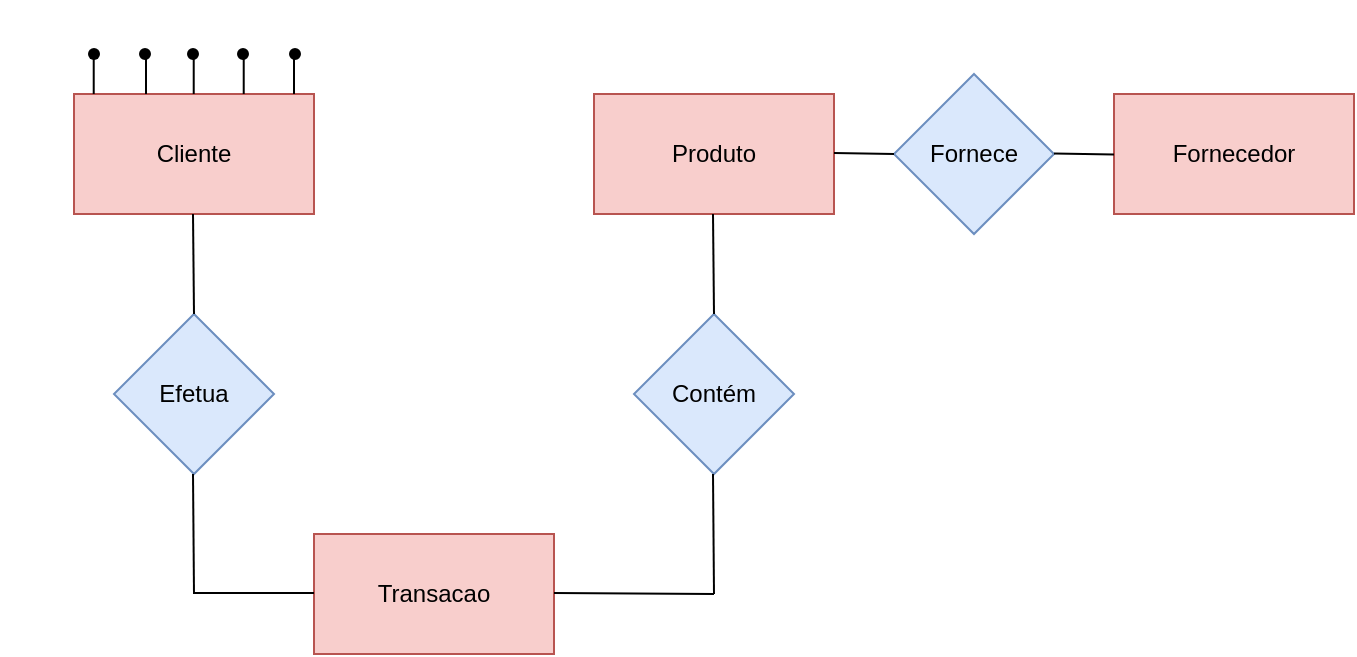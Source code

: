 <mxfile version="20.8.3" type="github">
  <diagram id="WcUE_By-wOnT4tQpPtWz" name="Página-1">
    <mxGraphModel dx="1000" dy="523" grid="1" gridSize="10" guides="1" tooltips="1" connect="1" arrows="1" fold="1" page="1" pageScale="1" pageWidth="827" pageHeight="1169" math="0" shadow="0">
      <root>
        <object label="" id="0">
          <mxCell />
        </object>
        <mxCell id="1" parent="0" />
        <mxCell id="16ACVwWChQ0P19Md0Vb3-1" value="&lt;font color=&quot;#000000&quot;&gt;Cliente&lt;/font&gt;" style="rounded=0;whiteSpace=wrap;html=1;fillColor=#f8cecc;strokeColor=#b85450;" vertex="1" parent="1">
          <mxGeometry x="80" y="160" width="120" height="60" as="geometry" />
        </mxCell>
        <mxCell id="16ACVwWChQ0P19Md0Vb3-2" value="&lt;font color=&quot;#000000&quot;&gt;Produto&lt;/font&gt;" style="rounded=0;whiteSpace=wrap;html=1;fillColor=#f8cecc;strokeColor=#b85450;" vertex="1" parent="1">
          <mxGeometry x="340" y="160" width="120" height="60" as="geometry" />
        </mxCell>
        <mxCell id="16ACVwWChQ0P19Md0Vb3-3" value="&lt;font color=&quot;#000000&quot;&gt;Fornecedor&lt;/font&gt;" style="rounded=0;whiteSpace=wrap;html=1;fillColor=#f8cecc;strokeColor=#b85450;" vertex="1" parent="1">
          <mxGeometry x="600" y="160" width="120" height="60" as="geometry" />
        </mxCell>
        <mxCell id="16ACVwWChQ0P19Md0Vb3-4" value="&lt;font color=&quot;#000000&quot;&gt;Transacao&lt;/font&gt;" style="rounded=0;whiteSpace=wrap;html=1;fillColor=#f8cecc;strokeColor=#b85450;" vertex="1" parent="1">
          <mxGeometry x="200" y="380" width="120" height="60" as="geometry" />
        </mxCell>
        <mxCell id="16ACVwWChQ0P19Md0Vb3-5" value="&lt;font color=&quot;#000000&quot;&gt;Contém&lt;/font&gt;" style="rhombus;whiteSpace=wrap;html=1;fillColor=#dae8fc;strokeColor=#6c8ebf;" vertex="1" parent="1">
          <mxGeometry x="360" y="270" width="80" height="80" as="geometry" />
        </mxCell>
        <mxCell id="16ACVwWChQ0P19Md0Vb3-6" value="&lt;font color=&quot;#000000&quot;&gt;Fornece&lt;/font&gt;" style="rhombus;whiteSpace=wrap;html=1;fillColor=#dae8fc;strokeColor=#6c8ebf;" vertex="1" parent="1">
          <mxGeometry x="490" y="150" width="80" height="80" as="geometry" />
        </mxCell>
        <mxCell id="16ACVwWChQ0P19Md0Vb3-7" value="&lt;font color=&quot;#000000&quot;&gt;Efetua&lt;/font&gt;" style="rhombus;whiteSpace=wrap;html=1;fillColor=#dae8fc;strokeColor=#6c8ebf;" vertex="1" parent="1">
          <mxGeometry x="100" y="270" width="80" height="80" as="geometry" />
        </mxCell>
        <mxCell id="16ACVwWChQ0P19Md0Vb3-9" value="" style="endArrow=none;html=1;rounded=0;" edge="1" parent="1">
          <mxGeometry width="50" height="50" relative="1" as="geometry">
            <mxPoint x="140" y="270" as="sourcePoint" />
            <mxPoint x="139.5" y="220" as="targetPoint" />
          </mxGeometry>
        </mxCell>
        <mxCell id="16ACVwWChQ0P19Md0Vb3-10" value="" style="endArrow=none;html=1;rounded=0;" edge="1" parent="1">
          <mxGeometry width="50" height="50" relative="1" as="geometry">
            <mxPoint x="140" y="410" as="sourcePoint" />
            <mxPoint x="139.5" y="350" as="targetPoint" />
          </mxGeometry>
        </mxCell>
        <mxCell id="16ACVwWChQ0P19Md0Vb3-11" value="" style="endArrow=none;html=1;rounded=0;" edge="1" parent="1">
          <mxGeometry width="50" height="50" relative="1" as="geometry">
            <mxPoint x="400" y="410" as="sourcePoint" />
            <mxPoint x="320" y="409.5" as="targetPoint" />
          </mxGeometry>
        </mxCell>
        <mxCell id="16ACVwWChQ0P19Md0Vb3-12" value="" style="endArrow=none;html=1;rounded=0;" edge="1" parent="1">
          <mxGeometry width="50" height="50" relative="1" as="geometry">
            <mxPoint x="200" y="409.5" as="sourcePoint" />
            <mxPoint x="139.5" y="409.5" as="targetPoint" />
          </mxGeometry>
        </mxCell>
        <mxCell id="16ACVwWChQ0P19Md0Vb3-13" value="" style="endArrow=none;html=1;rounded=0;" edge="1" parent="1">
          <mxGeometry width="50" height="50" relative="1" as="geometry">
            <mxPoint x="400" y="410" as="sourcePoint" />
            <mxPoint x="399.5" y="350" as="targetPoint" />
          </mxGeometry>
        </mxCell>
        <mxCell id="16ACVwWChQ0P19Md0Vb3-14" value="" style="endArrow=none;html=1;rounded=0;" edge="1" parent="1">
          <mxGeometry width="50" height="50" relative="1" as="geometry">
            <mxPoint x="490" y="190" as="sourcePoint" />
            <mxPoint x="460" y="189.5" as="targetPoint" />
          </mxGeometry>
        </mxCell>
        <mxCell id="16ACVwWChQ0P19Md0Vb3-15" value="" style="endArrow=none;html=1;rounded=0;" edge="1" parent="1">
          <mxGeometry width="50" height="50" relative="1" as="geometry">
            <mxPoint x="400" y="270" as="sourcePoint" />
            <mxPoint x="399.5" y="220" as="targetPoint" />
          </mxGeometry>
        </mxCell>
        <mxCell id="16ACVwWChQ0P19Md0Vb3-16" value="" style="endArrow=none;html=1;rounded=0;" edge="1" parent="1">
          <mxGeometry width="50" height="50" relative="1" as="geometry">
            <mxPoint x="600" y="190.25" as="sourcePoint" />
            <mxPoint x="570" y="189.75" as="targetPoint" />
          </mxGeometry>
        </mxCell>
        <mxCell id="16ACVwWChQ0P19Md0Vb3-21" value="" style="shape=waypoint;sketch=0;fillStyle=solid;size=6;pointerEvents=1;points=[];resizable=0;rotatable=0;perimeter=centerPerimeter;snapToPoint=1;labelBackgroundColor=#000000;" vertex="1" parent="1">
          <mxGeometry x="80" y="130" width="20" height="20" as="geometry" />
        </mxCell>
        <mxCell id="16ACVwWChQ0P19Md0Vb3-22" value="" style="endArrow=none;html=1;rounded=0;" edge="1" parent="1">
          <mxGeometry width="50" height="50" relative="1" as="geometry">
            <mxPoint x="89.86" y="160" as="sourcePoint" />
            <mxPoint x="89.86" y="140" as="targetPoint" />
          </mxGeometry>
        </mxCell>
        <mxCell id="16ACVwWChQ0P19Md0Vb3-25" value="" style="endArrow=none;html=1;rounded=0;" edge="1" parent="1">
          <mxGeometry width="50" height="50" relative="1" as="geometry">
            <mxPoint x="139.86" y="160" as="sourcePoint" />
            <mxPoint x="139.86" y="140" as="targetPoint" />
          </mxGeometry>
        </mxCell>
        <mxCell id="16ACVwWChQ0P19Md0Vb3-27" value="" style="endArrow=none;html=1;rounded=0;" edge="1" parent="1">
          <mxGeometry width="50" height="50" relative="1" as="geometry">
            <mxPoint x="164.86" y="160" as="sourcePoint" />
            <mxPoint x="164.86" y="140" as="targetPoint" />
          </mxGeometry>
        </mxCell>
        <mxCell id="16ACVwWChQ0P19Md0Vb3-28" value="" style="endArrow=none;html=1;rounded=0;" edge="1" parent="1">
          <mxGeometry width="50" height="50" relative="1" as="geometry">
            <mxPoint x="116.0" y="160" as="sourcePoint" />
            <mxPoint x="116.0" y="140" as="targetPoint" />
          </mxGeometry>
        </mxCell>
        <mxCell id="16ACVwWChQ0P19Md0Vb3-29" value="" style="endArrow=none;html=1;rounded=0;" edge="1" parent="1">
          <mxGeometry width="50" height="50" relative="1" as="geometry">
            <mxPoint x="190" y="160" as="sourcePoint" />
            <mxPoint x="190.0" y="140" as="targetPoint" />
          </mxGeometry>
        </mxCell>
        <mxCell id="16ACVwWChQ0P19Md0Vb3-39" value="" style="ellipse;whiteSpace=wrap;html=1;labelBackgroundColor=#000000;fontColor=#000000;fillColor=#000000;" vertex="1" parent="1">
          <mxGeometry x="113" y="137.5" width="5" height="5" as="geometry" />
        </mxCell>
        <mxCell id="16ACVwWChQ0P19Md0Vb3-40" value="" style="ellipse;whiteSpace=wrap;html=1;labelBackgroundColor=#000000;fontColor=#000000;fillColor=#000000;" vertex="1" parent="1">
          <mxGeometry x="137" y="137.5" width="5" height="5" as="geometry" />
        </mxCell>
        <mxCell id="16ACVwWChQ0P19Md0Vb3-41" value="" style="ellipse;whiteSpace=wrap;html=1;labelBackgroundColor=#000000;fontColor=#000000;fillColor=#000000;" vertex="1" parent="1">
          <mxGeometry x="162" y="137.5" width="5" height="5" as="geometry" />
        </mxCell>
        <mxCell id="16ACVwWChQ0P19Md0Vb3-42" value="" style="ellipse;whiteSpace=wrap;html=1;labelBackgroundColor=#000000;fontColor=#000000;fillColor=#000000;" vertex="1" parent="1">
          <mxGeometry x="188" y="137.5" width="5" height="5" as="geometry" />
        </mxCell>
        <mxCell id="16ACVwWChQ0P19Md0Vb3-43" value="&lt;font color=&quot;#ffffff&quot;&gt;Cod_Cli&lt;/font&gt;" style="text;html=1;align=center;verticalAlign=middle;resizable=0;points=[];autosize=1;strokeColor=none;fillColor=none;fontColor=#000000;" vertex="1" parent="1">
          <mxGeometry x="43" y="113.5" width="70" height="30" as="geometry" />
        </mxCell>
        <mxCell id="16ACVwWChQ0P19Md0Vb3-44" value="1:N" style="text;whiteSpace=wrap;html=1;fontColor=#FFFFFF;" vertex="1" parent="1">
          <mxGeometry x="170" y="390" width="50" height="40" as="geometry" />
        </mxCell>
        <mxCell id="16ACVwWChQ0P19Md0Vb3-45" value="1:1" style="text;whiteSpace=wrap;html=1;fontColor=#FFFFFF;" vertex="1" parent="1">
          <mxGeometry x="120" y="220" width="50" height="40" as="geometry" />
        </mxCell>
        <mxCell id="16ACVwWChQ0P19Md0Vb3-46" value="Nome" style="text;whiteSpace=wrap;html=1;fontColor=#FFFFFF;" vertex="1" parent="1">
          <mxGeometry x="100" y="113.5" width="70" height="40" as="geometry" />
        </mxCell>
        <mxCell id="16ACVwWChQ0P19Md0Vb3-47" value="1:N" style="text;whiteSpace=wrap;html=1;fontColor=#FFFFFF;" vertex="1" parent="1">
          <mxGeometry x="400" y="220" width="50" height="40" as="geometry" />
        </mxCell>
        <mxCell id="16ACVwWChQ0P19Md0Vb3-48" value="1:1" style="text;whiteSpace=wrap;html=1;fontColor=#FFFFFF;" vertex="1" parent="1">
          <mxGeometry x="321" y="386" width="50" height="40" as="geometry" />
        </mxCell>
      </root>
    </mxGraphModel>
  </diagram>
</mxfile>
